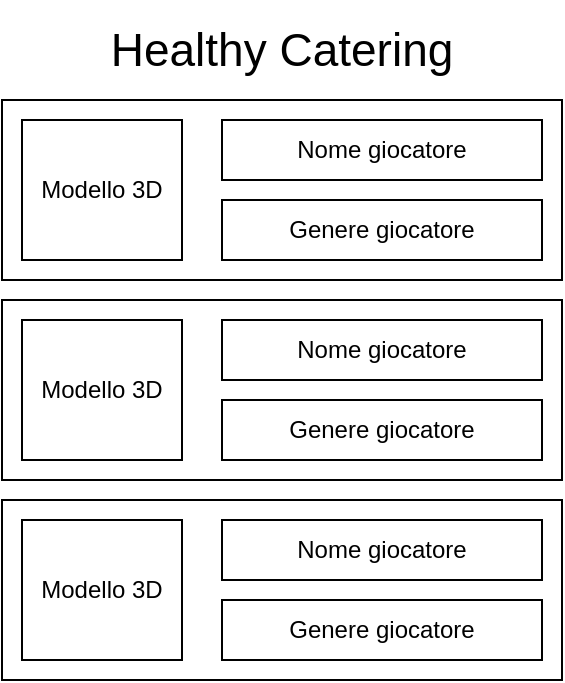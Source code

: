 <mxfile version="18.0.3" type="device"><diagram id="NQwU-n69bkvYqF5bR15z" name="Page-1"><mxGraphModel dx="1093" dy="515" grid="1" gridSize="10" guides="1" tooltips="1" connect="1" arrows="1" fold="1" page="1" pageScale="1" pageWidth="850" pageHeight="1100" math="0" shadow="0"><root><mxCell id="0"/><mxCell id="1" parent="0"/><mxCell id="5kHS8itfQo9-WrZJLISe-27" value="" style="whiteSpace=wrap;html=1;" vertex="1" parent="1"><mxGeometry x="140" y="90" width="280" height="90" as="geometry"/></mxCell><mxCell id="5kHS8itfQo9-WrZJLISe-2" value="Nome giocatore" style="rounded=0;whiteSpace=wrap;html=1;hachureGap=4;" vertex="1" parent="1"><mxGeometry x="250" y="100" width="160" height="30" as="geometry"/></mxCell><mxCell id="5kHS8itfQo9-WrZJLISe-3" value="Genere giocatore" style="rounded=0;whiteSpace=wrap;html=1;hachureGap=4;" vertex="1" parent="1"><mxGeometry x="250" y="140" width="160" height="30" as="geometry"/></mxCell><mxCell id="5kHS8itfQo9-WrZJLISe-4" value="Modello 3D" style="rounded=0;whiteSpace=wrap;html=1;hachureGap=4;" vertex="1" parent="1"><mxGeometry x="150" y="100" width="80" height="70" as="geometry"/></mxCell><mxCell id="5kHS8itfQo9-WrZJLISe-5" value="&lt;font style=&quot;font-size: 23px&quot;&gt;Healthy Catering&lt;/font&gt;" style="text;html=1;strokeColor=none;fillColor=none;align=center;verticalAlign=middle;whiteSpace=wrap;rounded=0;" vertex="1" parent="1"><mxGeometry x="140" y="40" width="280" height="50" as="geometry"/></mxCell><mxCell id="5kHS8itfQo9-WrZJLISe-6" style="edgeStyle=orthogonalEdgeStyle;rounded=0;orthogonalLoop=1;jettySize=auto;html=1;exitX=0.5;exitY=1;exitDx=0;exitDy=0;" edge="1" parent="1" source="5kHS8itfQo9-WrZJLISe-4" target="5kHS8itfQo9-WrZJLISe-4"><mxGeometry relative="1" as="geometry"/></mxCell><mxCell id="5kHS8itfQo9-WrZJLISe-30" value="" style="whiteSpace=wrap;html=1;" vertex="1" parent="1"><mxGeometry x="140" y="190" width="280" height="90" as="geometry"/></mxCell><mxCell id="5kHS8itfQo9-WrZJLISe-31" value="Nome giocatore" style="rounded=0;whiteSpace=wrap;html=1;hachureGap=4;" vertex="1" parent="1"><mxGeometry x="250" y="200" width="160" height="30" as="geometry"/></mxCell><mxCell id="5kHS8itfQo9-WrZJLISe-32" value="Genere giocatore" style="rounded=0;whiteSpace=wrap;html=1;hachureGap=4;" vertex="1" parent="1"><mxGeometry x="250" y="240" width="160" height="30" as="geometry"/></mxCell><mxCell id="5kHS8itfQo9-WrZJLISe-33" value="Modello 3D" style="rounded=0;whiteSpace=wrap;html=1;hachureGap=4;" vertex="1" parent="1"><mxGeometry x="150" y="200" width="80" height="70" as="geometry"/></mxCell><mxCell id="5kHS8itfQo9-WrZJLISe-34" style="edgeStyle=orthogonalEdgeStyle;rounded=0;orthogonalLoop=1;jettySize=auto;html=1;exitX=0.5;exitY=1;exitDx=0;exitDy=0;" edge="1" parent="1" source="5kHS8itfQo9-WrZJLISe-33" target="5kHS8itfQo9-WrZJLISe-33"><mxGeometry relative="1" as="geometry"/></mxCell><mxCell id="5kHS8itfQo9-WrZJLISe-35" value="" style="whiteSpace=wrap;html=1;" vertex="1" parent="1"><mxGeometry x="140" y="290" width="280" height="90" as="geometry"/></mxCell><mxCell id="5kHS8itfQo9-WrZJLISe-36" value="Nome giocatore" style="rounded=0;whiteSpace=wrap;html=1;hachureGap=4;" vertex="1" parent="1"><mxGeometry x="250" y="300" width="160" height="30" as="geometry"/></mxCell><mxCell id="5kHS8itfQo9-WrZJLISe-37" value="Genere giocatore" style="rounded=0;whiteSpace=wrap;html=1;hachureGap=4;" vertex="1" parent="1"><mxGeometry x="250" y="340" width="160" height="30" as="geometry"/></mxCell><mxCell id="5kHS8itfQo9-WrZJLISe-38" value="Modello 3D" style="rounded=0;whiteSpace=wrap;html=1;hachureGap=4;" vertex="1" parent="1"><mxGeometry x="150" y="300" width="80" height="70" as="geometry"/></mxCell><mxCell id="5kHS8itfQo9-WrZJLISe-39" style="edgeStyle=orthogonalEdgeStyle;rounded=0;orthogonalLoop=1;jettySize=auto;html=1;exitX=0.5;exitY=1;exitDx=0;exitDy=0;" edge="1" parent="1" source="5kHS8itfQo9-WrZJLISe-38" target="5kHS8itfQo9-WrZJLISe-38"><mxGeometry relative="1" as="geometry"/></mxCell></root></mxGraphModel></diagram></mxfile>